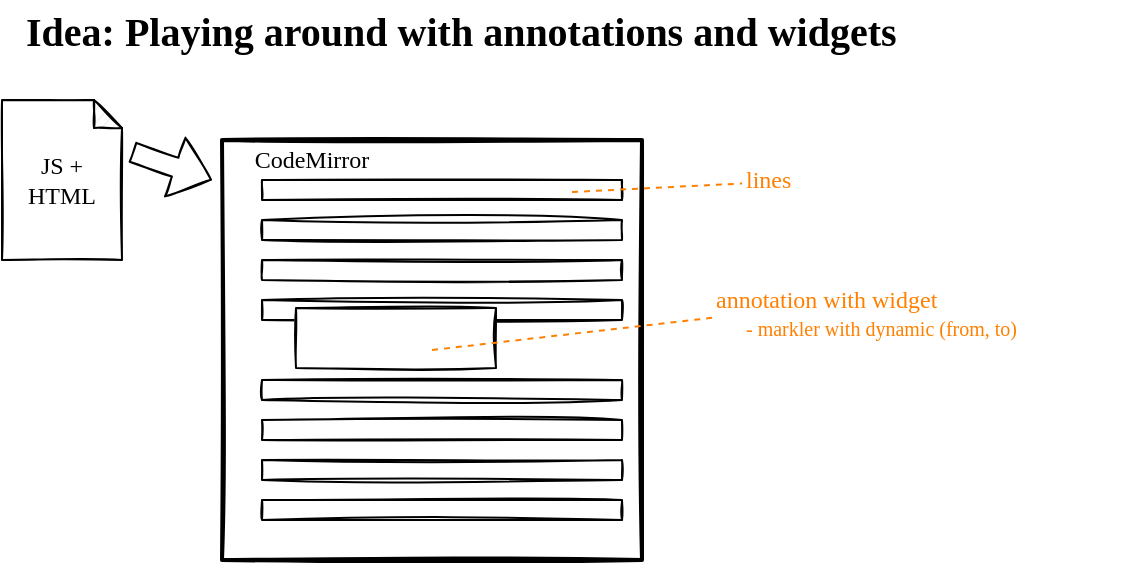 <mxfile version="16.5.4" type="github">
  <diagram name="Page-1" id="97a40813-6b03-0c74-37c1-0168de264b11">
    <mxGraphModel dx="639" dy="397" grid="1" gridSize="10" guides="1" tooltips="1" connect="1" arrows="1" fold="1" page="1" pageScale="1" pageWidth="800" pageHeight="300" background="#ffffff" math="0" shadow="0">
      <root>
        <mxCell id="0" />
        <mxCell id="1" parent="0" />
        <mxCell id="XIGxysafGiNYnLOLKL9O-1" value="Idea: Playing around with annotations and widgets&amp;nbsp;" style="text;html=1;strokeColor=none;fillColor=none;align=left;verticalAlign=middle;whiteSpace=wrap;rounded=0;fontFamily=Virgil;fontSource=https%3A%2F%2Flively-kernel.org%2Flively4%2Flively4-jens%2Fsrc%2Fexternal%2Ffonts%2FVirgil.woff2;fontStyle=1;fontSize=20;" vertex="1" parent="1">
          <mxGeometry x="20" width="550" height="30" as="geometry" />
        </mxCell>
        <mxCell id="XIGxysafGiNYnLOLKL9O-6" value="" style="rounded=0;whiteSpace=wrap;html=1;fontFamily=Virgil;fontSource=https%3A%2F%2Flively-kernel.org%2Flively4%2Flively4-jens%2Fsrc%2Fexternal%2Ffonts%2FVirgil.woff2;sketch=1;strokeWidth=2;" vertex="1" parent="1">
          <mxGeometry x="120" y="70" width="210" height="210" as="geometry" />
        </mxCell>
        <mxCell id="XIGxysafGiNYnLOLKL9O-9" value="JS + HTML" style="shape=note;whiteSpace=wrap;html=1;backgroundOutline=1;darkOpacity=0.05;fontFamily=Virgil;fontSource=https%3A%2F%2Flively-kernel.org%2Flively4%2Flively4-jens%2Fsrc%2Fexternal%2Ffonts%2FVirgil.woff2;size=14;sketch=1;" vertex="1" parent="1">
          <mxGeometry x="10" y="50" width="60" height="80" as="geometry" />
        </mxCell>
        <mxCell id="XIGxysafGiNYnLOLKL9O-10" value="CodeMirror" style="text;html=1;strokeColor=none;fillColor=none;align=center;verticalAlign=middle;whiteSpace=wrap;rounded=0;fontFamily=Virgil;fontSource=https%3A%2F%2Flively-kernel.org%2Flively4%2Flively4-jens%2Fsrc%2Fexternal%2Ffonts%2FVirgil.woff2;fontStyle=0" vertex="1" parent="1">
          <mxGeometry x="130" y="70" width="70" height="20" as="geometry" />
        </mxCell>
        <mxCell id="XIGxysafGiNYnLOLKL9O-23" value="" style="rounded=0;whiteSpace=wrap;html=1;fontFamily=Virgil;fontSource=https%3A%2F%2Flively-kernel.org%2Flively4%2Flively4-jens%2Fsrc%2Fexternal%2Ffonts%2FVirgil.woff2;sketch=1;" vertex="1" parent="1">
          <mxGeometry x="140" y="90" width="180" height="10" as="geometry" />
        </mxCell>
        <mxCell id="XIGxysafGiNYnLOLKL9O-24" value="" style="rounded=0;whiteSpace=wrap;html=1;fontFamily=Virgil;fontSource=https%3A%2F%2Flively-kernel.org%2Flively4%2Flively4-jens%2Fsrc%2Fexternal%2Ffonts%2FVirgil.woff2;sketch=1;" vertex="1" parent="1">
          <mxGeometry x="140" y="110" width="180" height="10" as="geometry" />
        </mxCell>
        <mxCell id="XIGxysafGiNYnLOLKL9O-25" value="" style="rounded=0;whiteSpace=wrap;html=1;fontFamily=Virgil;fontSource=https%3A%2F%2Flively-kernel.org%2Flively4%2Flively4-jens%2Fsrc%2Fexternal%2Ffonts%2FVirgil.woff2;sketch=1;" vertex="1" parent="1">
          <mxGeometry x="140" y="130" width="180" height="10" as="geometry" />
        </mxCell>
        <mxCell id="XIGxysafGiNYnLOLKL9O-26" value="" style="rounded=0;whiteSpace=wrap;html=1;fontFamily=Virgil;fontSource=https%3A%2F%2Flively-kernel.org%2Flively4%2Flively4-jens%2Fsrc%2Fexternal%2Ffonts%2FVirgil.woff2;sketch=1;" vertex="1" parent="1">
          <mxGeometry x="140" y="150" width="180" height="10" as="geometry" />
        </mxCell>
        <mxCell id="XIGxysafGiNYnLOLKL9O-28" value="" style="rounded=0;whiteSpace=wrap;html=1;fontFamily=Virgil;fontSource=https%3A%2F%2Flively-kernel.org%2Flively4%2Flively4-jens%2Fsrc%2Fexternal%2Ffonts%2FVirgil.woff2;sketch=1;" vertex="1" parent="1">
          <mxGeometry x="140" y="190" width="180" height="10" as="geometry" />
        </mxCell>
        <mxCell id="XIGxysafGiNYnLOLKL9O-29" value="" style="rounded=0;whiteSpace=wrap;html=1;fontFamily=Virgil;fontSource=https%3A%2F%2Flively-kernel.org%2Flively4%2Flively4-jens%2Fsrc%2Fexternal%2Ffonts%2FVirgil.woff2;sketch=1;" vertex="1" parent="1">
          <mxGeometry x="140" y="210" width="180" height="10" as="geometry" />
        </mxCell>
        <mxCell id="XIGxysafGiNYnLOLKL9O-30" value="" style="rounded=0;whiteSpace=wrap;html=1;fontFamily=Virgil;fontSource=https%3A%2F%2Flively-kernel.org%2Flively4%2Flively4-jens%2Fsrc%2Fexternal%2Ffonts%2FVirgil.woff2;sketch=1;" vertex="1" parent="1">
          <mxGeometry x="140" y="230" width="180" height="10" as="geometry" />
        </mxCell>
        <mxCell id="XIGxysafGiNYnLOLKL9O-31" value="" style="rounded=0;whiteSpace=wrap;html=1;fontFamily=Virgil;fontSource=https%3A%2F%2Flively-kernel.org%2Flively4%2Flively4-jens%2Fsrc%2Fexternal%2Ffonts%2FVirgil.woff2;sketch=1;" vertex="1" parent="1">
          <mxGeometry x="140" y="250" width="180" height="10" as="geometry" />
        </mxCell>
        <mxCell id="XIGxysafGiNYnLOLKL9O-34" value="lines" style="text;html=1;strokeColor=none;fillColor=none;align=left;verticalAlign=middle;whiteSpace=wrap;rounded=0;fontFamily=Virgil;fontSource=https%3A%2F%2Flively-kernel.org%2Flively4%2Flively4-jens%2Fsrc%2Fexternal%2Ffonts%2FVirgil.woff2;fontStyle=0;fontColor=#FF8000;" vertex="1" parent="1">
          <mxGeometry x="380" y="80" width="70" height="20" as="geometry" />
        </mxCell>
        <mxCell id="XIGxysafGiNYnLOLKL9O-35" value="" style="endArrow=none;dashed=1;html=1;rounded=0;fontFamily=Virgil;fontSource=https%3A%2F%2Flively-kernel.org%2Flively4%2Flively4-jens%2Fsrc%2Fexternal%2Ffonts%2FVirgil.woff2;fontSize=20;strokeColor=#FF8000;" edge="1" parent="1" target="XIGxysafGiNYnLOLKL9O-34">
          <mxGeometry width="50" height="50" relative="1" as="geometry">
            <mxPoint x="295" y="96" as="sourcePoint" />
            <mxPoint x="310" y="130" as="targetPoint" />
          </mxGeometry>
        </mxCell>
        <mxCell id="XIGxysafGiNYnLOLKL9O-36" value="" style="rounded=0;whiteSpace=wrap;html=1;fontFamily=Virgil;fontSource=https%3A%2F%2Flively-kernel.org%2Flively4%2Flively4-jens%2Fsrc%2Fexternal%2Ffonts%2FVirgil.woff2;sketch=1;" vertex="1" parent="1">
          <mxGeometry x="157" y="154" width="100" height="30" as="geometry" />
        </mxCell>
        <mxCell id="XIGxysafGiNYnLOLKL9O-37" value="annotation with widget" style="text;html=1;strokeColor=none;fillColor=none;align=left;verticalAlign=middle;whiteSpace=wrap;rounded=0;fontFamily=Virgil;fontSource=https%3A%2F%2Flively-kernel.org%2Flively4%2Flively4-jens%2Fsrc%2Fexternal%2Ffonts%2FVirgil.woff2;fontStyle=0;fontColor=#FF8000;" vertex="1" parent="1">
          <mxGeometry x="365" y="140" width="155" height="20" as="geometry" />
        </mxCell>
        <mxCell id="XIGxysafGiNYnLOLKL9O-38" value="" style="endArrow=none;dashed=1;html=1;rounded=0;fontFamily=Virgil;fontSource=https%3A%2F%2Flively-kernel.org%2Flively4%2Flively4-jens%2Fsrc%2Fexternal%2Ffonts%2FVirgil.woff2;fontSize=20;strokeColor=#FF8000;" edge="1" parent="1" target="XIGxysafGiNYnLOLKL9O-37">
          <mxGeometry width="50" height="50" relative="1" as="geometry">
            <mxPoint x="225" y="175.0" as="sourcePoint" />
            <mxPoint x="240" y="209" as="targetPoint" />
          </mxGeometry>
        </mxCell>
        <mxCell id="XIGxysafGiNYnLOLKL9O-41" value="- markler with dynamic (from, to)" style="text;html=1;strokeColor=none;fillColor=none;align=left;verticalAlign=middle;whiteSpace=wrap;rounded=0;fontFamily=Virgil;fontSource=https%3A%2F%2Flively-kernel.org%2Flively4%2Flively4-jens%2Fsrc%2Fexternal%2Ffonts%2FVirgil.woff2;fontStyle=0;fontColor=#FF8000;fontSize=10;" vertex="1" parent="1">
          <mxGeometry x="380" y="154" width="195" height="20" as="geometry" />
        </mxCell>
        <mxCell id="XIGxysafGiNYnLOLKL9O-42" value="" style="shape=flexArrow;endArrow=classic;html=1;rounded=0;fontFamily=Virgil;fontSource=https%3A%2F%2Flively-kernel.org%2Flively4%2Flively4-jens%2Fsrc%2Fexternal%2Ffonts%2FVirgil.woff2;fontSize=12;fontColor=default;strokeColor=default;fillColor=default;sketch=1;" edge="1" parent="1">
          <mxGeometry width="50" height="50" relative="1" as="geometry">
            <mxPoint x="75" y="76" as="sourcePoint" />
            <mxPoint x="115" y="90" as="targetPoint" />
          </mxGeometry>
        </mxCell>
      </root>
    </mxGraphModel>
  </diagram>
</mxfile>
